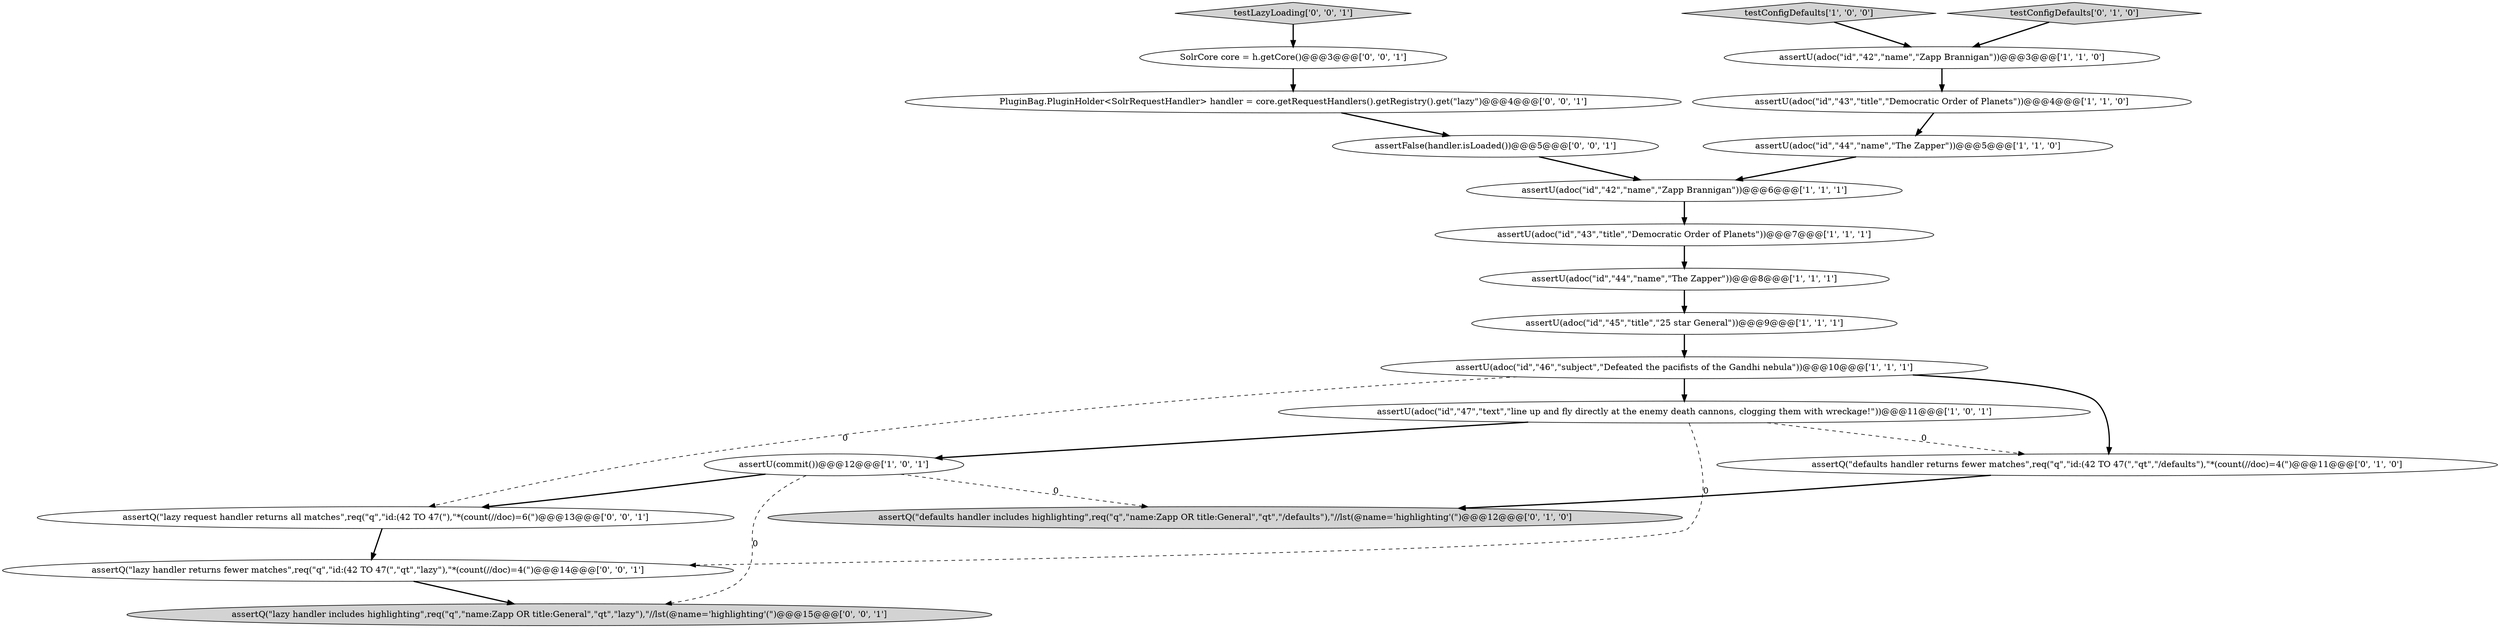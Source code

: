 digraph {
14 [style = filled, label = "assertQ(\"lazy handler includes highlighting\",req(\"q\",\"name:Zapp OR title:General\",\"qt\",\"lazy\"),\"//lst(@name='highlighting'(\")@@@15@@@['0', '0', '1']", fillcolor = lightgray, shape = ellipse image = "AAA0AAABBB3BBB"];
8 [style = filled, label = "testConfigDefaults['1', '0', '0']", fillcolor = lightgray, shape = diamond image = "AAA0AAABBB1BBB"];
4 [style = filled, label = "assertU(adoc(\"id\",\"43\",\"title\",\"Democratic Order of Planets\"))@@@4@@@['1', '1', '0']", fillcolor = white, shape = ellipse image = "AAA0AAABBB1BBB"];
20 [style = filled, label = "testLazyLoading['0', '0', '1']", fillcolor = lightgray, shape = diamond image = "AAA0AAABBB3BBB"];
17 [style = filled, label = "assertQ(\"lazy handler returns fewer matches\",req(\"q\",\"id:(42 TO 47(\",\"qt\",\"lazy\"),\"*(count(//doc)=4(\")@@@14@@@['0', '0', '1']", fillcolor = white, shape = ellipse image = "AAA0AAABBB3BBB"];
0 [style = filled, label = "assertU(adoc(\"id\",\"46\",\"subject\",\"Defeated the pacifists of the Gandhi nebula\"))@@@10@@@['1', '1', '1']", fillcolor = white, shape = ellipse image = "AAA0AAABBB1BBB"];
11 [style = filled, label = "assertQ(\"defaults handler returns fewer matches\",req(\"q\",\"id:(42 TO 47(\",\"qt\",\"/defaults\"),\"*(count(//doc)=4(\")@@@11@@@['0', '1', '0']", fillcolor = white, shape = ellipse image = "AAA1AAABBB2BBB"];
16 [style = filled, label = "assertFalse(handler.isLoaded())@@@5@@@['0', '0', '1']", fillcolor = white, shape = ellipse image = "AAA0AAABBB3BBB"];
18 [style = filled, label = "assertQ(\"lazy request handler returns all matches\",req(\"q\",\"id:(42 TO 47(\"),\"*(count(//doc)=6(\")@@@13@@@['0', '0', '1']", fillcolor = white, shape = ellipse image = "AAA0AAABBB3BBB"];
15 [style = filled, label = "SolrCore core = h.getCore()@@@3@@@['0', '0', '1']", fillcolor = white, shape = ellipse image = "AAA0AAABBB3BBB"];
19 [style = filled, label = "PluginBag.PluginHolder<SolrRequestHandler> handler = core.getRequestHandlers().getRegistry().get(\"lazy\")@@@4@@@['0', '0', '1']", fillcolor = white, shape = ellipse image = "AAA0AAABBB3BBB"];
5 [style = filled, label = "assertU(adoc(\"id\",\"44\",\"name\",\"The Zapper\"))@@@5@@@['1', '1', '0']", fillcolor = white, shape = ellipse image = "AAA0AAABBB1BBB"];
2 [style = filled, label = "assertU(adoc(\"id\",\"45\",\"title\",\"25 star General\"))@@@9@@@['1', '1', '1']", fillcolor = white, shape = ellipse image = "AAA0AAABBB1BBB"];
13 [style = filled, label = "testConfigDefaults['0', '1', '0']", fillcolor = lightgray, shape = diamond image = "AAA0AAABBB2BBB"];
12 [style = filled, label = "assertQ(\"defaults handler includes highlighting\",req(\"q\",\"name:Zapp OR title:General\",\"qt\",\"/defaults\"),\"//lst(@name='highlighting'(\")@@@12@@@['0', '1', '0']", fillcolor = lightgray, shape = ellipse image = "AAA1AAABBB2BBB"];
10 [style = filled, label = "assertU(adoc(\"id\",\"44\",\"name\",\"The Zapper\"))@@@8@@@['1', '1', '1']", fillcolor = white, shape = ellipse image = "AAA0AAABBB1BBB"];
1 [style = filled, label = "assertU(adoc(\"id\",\"43\",\"title\",\"Democratic Order of Planets\"))@@@7@@@['1', '1', '1']", fillcolor = white, shape = ellipse image = "AAA0AAABBB1BBB"];
9 [style = filled, label = "assertU(commit())@@@12@@@['1', '0', '1']", fillcolor = white, shape = ellipse image = "AAA0AAABBB1BBB"];
6 [style = filled, label = "assertU(adoc(\"id\",\"42\",\"name\",\"Zapp Brannigan\"))@@@6@@@['1', '1', '1']", fillcolor = white, shape = ellipse image = "AAA0AAABBB1BBB"];
3 [style = filled, label = "assertU(adoc(\"id\",\"47\",\"text\",\"line up and fly directly at the enemy death cannons, clogging them with wreckage!\"))@@@11@@@['1', '0', '1']", fillcolor = white, shape = ellipse image = "AAA0AAABBB1BBB"];
7 [style = filled, label = "assertU(adoc(\"id\",\"42\",\"name\",\"Zapp Brannigan\"))@@@3@@@['1', '1', '0']", fillcolor = white, shape = ellipse image = "AAA0AAABBB1BBB"];
9->18 [style = bold, label=""];
13->7 [style = bold, label=""];
3->17 [style = dashed, label="0"];
10->2 [style = bold, label=""];
1->10 [style = bold, label=""];
11->12 [style = bold, label=""];
9->12 [style = dashed, label="0"];
4->5 [style = bold, label=""];
20->15 [style = bold, label=""];
15->19 [style = bold, label=""];
3->11 [style = dashed, label="0"];
17->14 [style = bold, label=""];
0->3 [style = bold, label=""];
0->11 [style = bold, label=""];
19->16 [style = bold, label=""];
9->14 [style = dashed, label="0"];
7->4 [style = bold, label=""];
3->9 [style = bold, label=""];
16->6 [style = bold, label=""];
8->7 [style = bold, label=""];
18->17 [style = bold, label=""];
2->0 [style = bold, label=""];
0->18 [style = dashed, label="0"];
6->1 [style = bold, label=""];
5->6 [style = bold, label=""];
}

